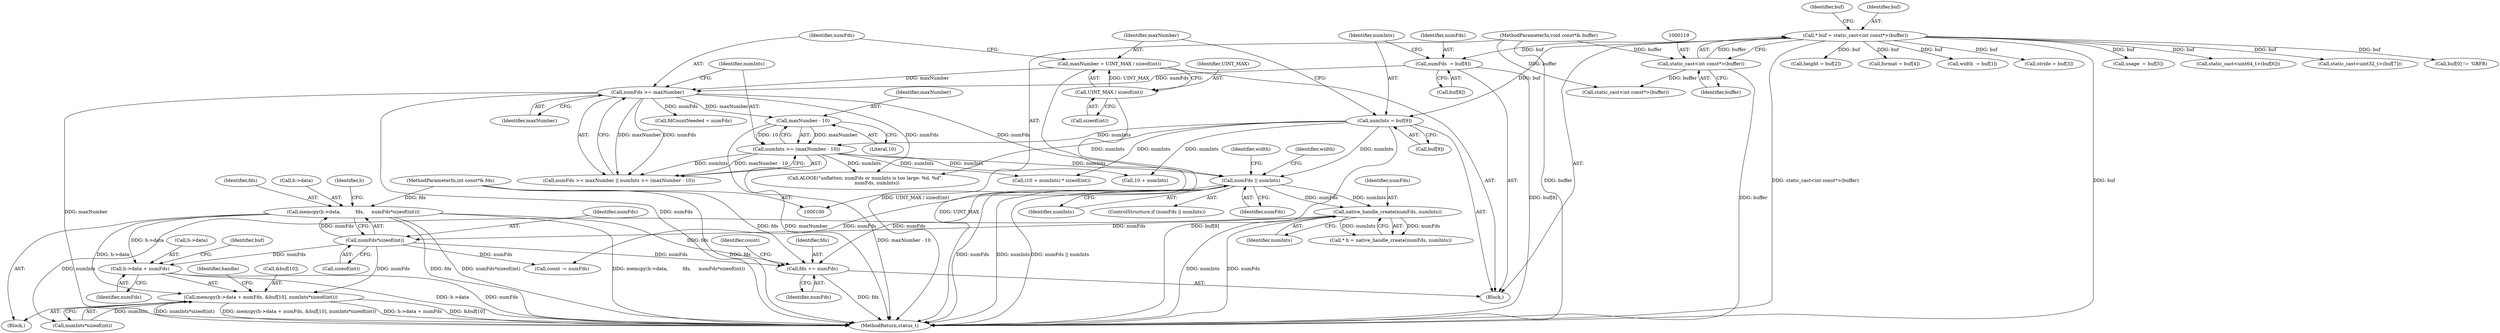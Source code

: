 digraph "0_Android_38803268570f90e97452cd9a30ac831661829091@API" {
"1000266" [label="(Call,memcpy(h->data,          fds,     numFds*sizeof(int)))"];
"1000103" [label="(MethodParameterIn,int const*& fds)"];
"1000271" [label="(Call,numFds*sizeof(int))"];
"1000241" [label="(Call,native_handle_create(numFds, numInts))"];
"1000209" [label="(Call,numFds || numInts)"];
"1000150" [label="(Call,numFds >= maxNumber)"];
"1000130" [label="(Call,numFds  = buf[8])"];
"1000116" [label="(Call,* buf = static_cast<int const*>(buffer))"];
"1000118" [label="(Call,static_cast<int const*>(buffer))"];
"1000101" [label="(MethodParameterIn,void const*& buffer)"];
"1000142" [label="(Call,maxNumber = UINT_MAX / sizeof(int))"];
"1000144" [label="(Call,UINT_MAX / sizeof(int))"];
"1000153" [label="(Call,numInts >= (maxNumber - 10))"];
"1000136" [label="(Call,numInts = buf[9])"];
"1000155" [label="(Call,maxNumber - 10)"];
"1000275" [label="(Call,memcpy(h->data + numFds, &buf[10], numInts*sizeof(int)))"];
"1000276" [label="(Call,h->data + numFds)"];
"1000372" [label="(Call,fds += numFds)"];
"1000285" [label="(Call,numInts*sizeof(int))"];
"1000242" [label="(Identifier,numFds)"];
"1000208" [label="(ControlStructure,if (numFds || numInts))"];
"1000210" [label="(Identifier,numFds)"];
"1000116" [label="(Call,* buf = static_cast<int const*>(buffer))"];
"1000273" [label="(Call,sizeof(int))"];
"1000105" [label="(Block,)"];
"1000374" [label="(Identifier,numFds)"];
"1000131" [label="(Identifier,numFds)"];
"1000124" [label="(Identifier,buf)"];
"1000290" [label="(Identifier,handle)"];
"1000118" [label="(Call,static_cast<int const*>(buffer))"];
"1000218" [label="(Call,height = buf[2])"];
"1000228" [label="(Call,format = buf[4])"];
"1000281" [label="(Call,&buf[10])"];
"1000213" [label="(Call,width  = buf[1])"];
"1000223" [label="(Call,stride = buf[3])"];
"1000138" [label="(Call,buf[9])"];
"1000267" [label="(Call,h->data)"];
"1000149" [label="(Call,numFds >= maxNumber || numInts >= (maxNumber - 10))"];
"1000233" [label="(Call,usage  = buf[5])"];
"1000142" [label="(Call,maxNumber = UINT_MAX / sizeof(int))"];
"1000183" [label="(Call,10 + numInts)"];
"1000155" [label="(Call,maxNumber - 10)"];
"1000311" [label="(Call,static_cast<uint64_t>(buf[6]))"];
"1000373" [label="(Identifier,fds)"];
"1000283" [label="(Identifier,buf)"];
"1000319" [label="(Call,static_cast<uint32_t>(buf[7]))"];
"1000120" [label="(Identifier,buffer)"];
"1000372" [label="(Call,fds += numFds)"];
"1000375" [label="(Call,count -= numFds)"];
"1000295" [label="(Identifier,width)"];
"1000271" [label="(Call,numFds*sizeof(int))"];
"1000277" [label="(Call,h->data)"];
"1000214" [label="(Identifier,width)"];
"1000151" [label="(Identifier,numFds)"];
"1000130" [label="(Call,numFds  = buf[8])"];
"1000156" [label="(Identifier,maxNumber)"];
"1000280" [label="(Identifier,numFds)"];
"1000275" [label="(Call,memcpy(h->data + numFds, &buf[10], numInts*sizeof(int)))"];
"1000150" [label="(Call,numFds >= maxNumber)"];
"1000376" [label="(Identifier,count)"];
"1000380" [label="(MethodReturn,status_t)"];
"1000182" [label="(Call,(10 + numInts) * sizeof(int))"];
"1000209" [label="(Call,numFds || numInts)"];
"1000117" [label="(Identifier,buf)"];
"1000101" [label="(MethodParameterIn,void const*& buffer)"];
"1000243" [label="(Identifier,numInts)"];
"1000154" [label="(Identifier,numInts)"];
"1000122" [label="(Call,buf[0] != 'GBFR)"];
"1000143" [label="(Identifier,maxNumber)"];
"1000145" [label="(Identifier,UINT_MAX)"];
"1000152" [label="(Identifier,maxNumber)"];
"1000266" [label="(Call,memcpy(h->data,          fds,     numFds*sizeof(int)))"];
"1000278" [label="(Identifier,h)"];
"1000272" [label="(Identifier,numFds)"];
"1000241" [label="(Call,native_handle_create(numFds, numInts))"];
"1000211" [label="(Identifier,numInts)"];
"1000365" [label="(Call,static_cast<int const*>(buffer))"];
"1000212" [label="(Block,)"];
"1000153" [label="(Call,numInts >= (maxNumber - 10))"];
"1000173" [label="(Call,ALOGE(\"unflatten: numFds or numInts is too large: %d, %d\",\n                numFds, numInts))"];
"1000103" [label="(MethodParameterIn,int const*& fds)"];
"1000157" [label="(Literal,10)"];
"1000144" [label="(Call,UINT_MAX / sizeof(int))"];
"1000195" [label="(Call,fdCountNeeded = numFds)"];
"1000132" [label="(Call,buf[8])"];
"1000146" [label="(Call,sizeof(int))"];
"1000137" [label="(Identifier,numInts)"];
"1000239" [label="(Call,* h = native_handle_create(numFds, numInts))"];
"1000136" [label="(Call,numInts = buf[9])"];
"1000270" [label="(Identifier,fds)"];
"1000276" [label="(Call,h->data + numFds)"];
"1000266" -> "1000212"  [label="AST: "];
"1000266" -> "1000271"  [label="CFG: "];
"1000267" -> "1000266"  [label="AST: "];
"1000270" -> "1000266"  [label="AST: "];
"1000271" -> "1000266"  [label="AST: "];
"1000278" -> "1000266"  [label="CFG: "];
"1000266" -> "1000380"  [label="DDG: memcpy(h->data,          fds,     numFds*sizeof(int))"];
"1000266" -> "1000380"  [label="DDG: fds"];
"1000266" -> "1000380"  [label="DDG: numFds*sizeof(int)"];
"1000103" -> "1000266"  [label="DDG: fds"];
"1000271" -> "1000266"  [label="DDG: numFds"];
"1000266" -> "1000275"  [label="DDG: h->data"];
"1000266" -> "1000276"  [label="DDG: h->data"];
"1000266" -> "1000372"  [label="DDG: fds"];
"1000103" -> "1000100"  [label="AST: "];
"1000103" -> "1000380"  [label="DDG: fds"];
"1000103" -> "1000372"  [label="DDG: fds"];
"1000271" -> "1000273"  [label="CFG: "];
"1000272" -> "1000271"  [label="AST: "];
"1000273" -> "1000271"  [label="AST: "];
"1000241" -> "1000271"  [label="DDG: numFds"];
"1000271" -> "1000275"  [label="DDG: numFds"];
"1000271" -> "1000276"  [label="DDG: numFds"];
"1000271" -> "1000372"  [label="DDG: numFds"];
"1000271" -> "1000375"  [label="DDG: numFds"];
"1000241" -> "1000239"  [label="AST: "];
"1000241" -> "1000243"  [label="CFG: "];
"1000242" -> "1000241"  [label="AST: "];
"1000243" -> "1000241"  [label="AST: "];
"1000239" -> "1000241"  [label="CFG: "];
"1000241" -> "1000380"  [label="DDG: numFds"];
"1000241" -> "1000380"  [label="DDG: numInts"];
"1000241" -> "1000239"  [label="DDG: numFds"];
"1000241" -> "1000239"  [label="DDG: numInts"];
"1000209" -> "1000241"  [label="DDG: numFds"];
"1000209" -> "1000241"  [label="DDG: numInts"];
"1000241" -> "1000285"  [label="DDG: numInts"];
"1000209" -> "1000208"  [label="AST: "];
"1000209" -> "1000210"  [label="CFG: "];
"1000209" -> "1000211"  [label="CFG: "];
"1000210" -> "1000209"  [label="AST: "];
"1000211" -> "1000209"  [label="AST: "];
"1000214" -> "1000209"  [label="CFG: "];
"1000295" -> "1000209"  [label="CFG: "];
"1000209" -> "1000380"  [label="DDG: numFds || numInts"];
"1000209" -> "1000380"  [label="DDG: numFds"];
"1000209" -> "1000380"  [label="DDG: numInts"];
"1000150" -> "1000209"  [label="DDG: numFds"];
"1000153" -> "1000209"  [label="DDG: numInts"];
"1000136" -> "1000209"  [label="DDG: numInts"];
"1000209" -> "1000372"  [label="DDG: numFds"];
"1000209" -> "1000375"  [label="DDG: numFds"];
"1000150" -> "1000149"  [label="AST: "];
"1000150" -> "1000152"  [label="CFG: "];
"1000151" -> "1000150"  [label="AST: "];
"1000152" -> "1000150"  [label="AST: "];
"1000154" -> "1000150"  [label="CFG: "];
"1000149" -> "1000150"  [label="CFG: "];
"1000150" -> "1000380"  [label="DDG: numFds"];
"1000150" -> "1000380"  [label="DDG: maxNumber"];
"1000150" -> "1000149"  [label="DDG: numFds"];
"1000150" -> "1000149"  [label="DDG: maxNumber"];
"1000130" -> "1000150"  [label="DDG: numFds"];
"1000142" -> "1000150"  [label="DDG: maxNumber"];
"1000150" -> "1000155"  [label="DDG: maxNumber"];
"1000150" -> "1000173"  [label="DDG: numFds"];
"1000150" -> "1000195"  [label="DDG: numFds"];
"1000130" -> "1000105"  [label="AST: "];
"1000130" -> "1000132"  [label="CFG: "];
"1000131" -> "1000130"  [label="AST: "];
"1000132" -> "1000130"  [label="AST: "];
"1000137" -> "1000130"  [label="CFG: "];
"1000130" -> "1000380"  [label="DDG: buf[8]"];
"1000116" -> "1000130"  [label="DDG: buf"];
"1000116" -> "1000105"  [label="AST: "];
"1000116" -> "1000118"  [label="CFG: "];
"1000117" -> "1000116"  [label="AST: "];
"1000118" -> "1000116"  [label="AST: "];
"1000124" -> "1000116"  [label="CFG: "];
"1000116" -> "1000380"  [label="DDG: buf"];
"1000116" -> "1000380"  [label="DDG: static_cast<int const*>(buffer)"];
"1000118" -> "1000116"  [label="DDG: buffer"];
"1000116" -> "1000122"  [label="DDG: buf"];
"1000116" -> "1000136"  [label="DDG: buf"];
"1000116" -> "1000213"  [label="DDG: buf"];
"1000116" -> "1000218"  [label="DDG: buf"];
"1000116" -> "1000223"  [label="DDG: buf"];
"1000116" -> "1000228"  [label="DDG: buf"];
"1000116" -> "1000233"  [label="DDG: buf"];
"1000116" -> "1000311"  [label="DDG: buf"];
"1000116" -> "1000319"  [label="DDG: buf"];
"1000118" -> "1000120"  [label="CFG: "];
"1000119" -> "1000118"  [label="AST: "];
"1000120" -> "1000118"  [label="AST: "];
"1000118" -> "1000380"  [label="DDG: buffer"];
"1000101" -> "1000118"  [label="DDG: buffer"];
"1000118" -> "1000365"  [label="DDG: buffer"];
"1000101" -> "1000100"  [label="AST: "];
"1000101" -> "1000380"  [label="DDG: buffer"];
"1000101" -> "1000365"  [label="DDG: buffer"];
"1000142" -> "1000105"  [label="AST: "];
"1000142" -> "1000144"  [label="CFG: "];
"1000143" -> "1000142"  [label="AST: "];
"1000144" -> "1000142"  [label="AST: "];
"1000151" -> "1000142"  [label="CFG: "];
"1000142" -> "1000380"  [label="DDG: UINT_MAX / sizeof(int)"];
"1000144" -> "1000142"  [label="DDG: UINT_MAX"];
"1000144" -> "1000146"  [label="CFG: "];
"1000145" -> "1000144"  [label="AST: "];
"1000146" -> "1000144"  [label="AST: "];
"1000144" -> "1000380"  [label="DDG: UINT_MAX"];
"1000153" -> "1000149"  [label="AST: "];
"1000153" -> "1000155"  [label="CFG: "];
"1000154" -> "1000153"  [label="AST: "];
"1000155" -> "1000153"  [label="AST: "];
"1000149" -> "1000153"  [label="CFG: "];
"1000153" -> "1000380"  [label="DDG: maxNumber - 10"];
"1000153" -> "1000149"  [label="DDG: numInts"];
"1000153" -> "1000149"  [label="DDG: maxNumber - 10"];
"1000136" -> "1000153"  [label="DDG: numInts"];
"1000155" -> "1000153"  [label="DDG: maxNumber"];
"1000155" -> "1000153"  [label="DDG: 10"];
"1000153" -> "1000173"  [label="DDG: numInts"];
"1000153" -> "1000182"  [label="DDG: numInts"];
"1000153" -> "1000183"  [label="DDG: numInts"];
"1000136" -> "1000105"  [label="AST: "];
"1000136" -> "1000138"  [label="CFG: "];
"1000137" -> "1000136"  [label="AST: "];
"1000138" -> "1000136"  [label="AST: "];
"1000143" -> "1000136"  [label="CFG: "];
"1000136" -> "1000380"  [label="DDG: buf[9]"];
"1000136" -> "1000173"  [label="DDG: numInts"];
"1000136" -> "1000182"  [label="DDG: numInts"];
"1000136" -> "1000183"  [label="DDG: numInts"];
"1000155" -> "1000157"  [label="CFG: "];
"1000156" -> "1000155"  [label="AST: "];
"1000157" -> "1000155"  [label="AST: "];
"1000155" -> "1000380"  [label="DDG: maxNumber"];
"1000275" -> "1000212"  [label="AST: "];
"1000275" -> "1000285"  [label="CFG: "];
"1000276" -> "1000275"  [label="AST: "];
"1000281" -> "1000275"  [label="AST: "];
"1000285" -> "1000275"  [label="AST: "];
"1000290" -> "1000275"  [label="CFG: "];
"1000275" -> "1000380"  [label="DDG: numInts*sizeof(int)"];
"1000275" -> "1000380"  [label="DDG: memcpy(h->data + numFds, &buf[10], numInts*sizeof(int))"];
"1000275" -> "1000380"  [label="DDG: h->data + numFds"];
"1000275" -> "1000380"  [label="DDG: &buf[10]"];
"1000285" -> "1000275"  [label="DDG: numInts"];
"1000276" -> "1000280"  [label="CFG: "];
"1000277" -> "1000276"  [label="AST: "];
"1000280" -> "1000276"  [label="AST: "];
"1000283" -> "1000276"  [label="CFG: "];
"1000276" -> "1000380"  [label="DDG: numFds"];
"1000276" -> "1000380"  [label="DDG: h->data"];
"1000372" -> "1000105"  [label="AST: "];
"1000372" -> "1000374"  [label="CFG: "];
"1000373" -> "1000372"  [label="AST: "];
"1000374" -> "1000372"  [label="AST: "];
"1000376" -> "1000372"  [label="CFG: "];
"1000372" -> "1000380"  [label="DDG: fds"];
}
